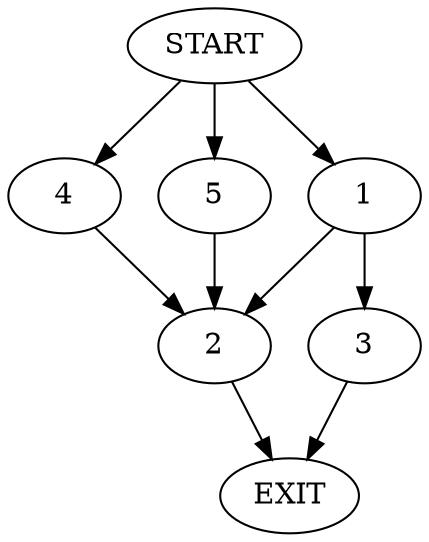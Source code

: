 digraph {
0 [label="START"]
6 [label="EXIT"]
0 -> 1
1 -> 2
1 -> 3
2 -> 6
3 -> 6
0 -> 4
4 -> 2
0 -> 5
5 -> 2
}
